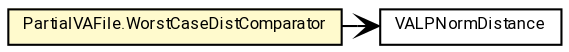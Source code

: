 #!/usr/local/bin/dot
#
# Class diagram 
# Generated by UMLGraph version R5_7_2-60-g0e99a6 (http://www.spinellis.gr/umlgraph/)
#

digraph G {
	graph [fontnames="svg"]
	edge [fontname="Roboto",fontsize=7,labelfontname="Roboto",labelfontsize=7,color="black"];
	node [fontname="Roboto",fontcolor="black",fontsize=8,shape=plaintext,margin=0,width=0,height=0];
	nodesep=0.15;
	ranksep=0.25;
	rankdir=LR;
	// de.lmu.ifi.dbs.elki.index.vafile.VALPNormDistance
	c8123033 [label=<<table title="de.lmu.ifi.dbs.elki.index.vafile.VALPNormDistance" border="0" cellborder="1" cellspacing="0" cellpadding="2" href="VALPNormDistance.html" target="_parent">
		<tr><td><table border="0" cellspacing="0" cellpadding="1">
		<tr><td align="center" balign="center"> <font face="Roboto">VALPNormDistance</font> </td></tr>
		</table></td></tr>
		</table>>, URL="VALPNormDistance.html"];
	// de.lmu.ifi.dbs.elki.index.vafile.PartialVAFile.WorstCaseDistComparator
	c8123041 [label=<<table title="de.lmu.ifi.dbs.elki.index.vafile.PartialVAFile.WorstCaseDistComparator" border="0" cellborder="1" cellspacing="0" cellpadding="2" bgcolor="lemonChiffon" href="PartialVAFile.WorstCaseDistComparator.html" target="_parent">
		<tr><td><table border="0" cellspacing="0" cellpadding="1">
		<tr><td align="center" balign="center"> <font face="Roboto">PartialVAFile.WorstCaseDistComparator</font> </td></tr>
		</table></td></tr>
		</table>>, URL="PartialVAFile.WorstCaseDistComparator.html"];
	// de.lmu.ifi.dbs.elki.index.vafile.PartialVAFile.WorstCaseDistComparator navassoc de.lmu.ifi.dbs.elki.index.vafile.VALPNormDistance
	c8123041 -> c8123033 [arrowhead=open,weight=1];
}

